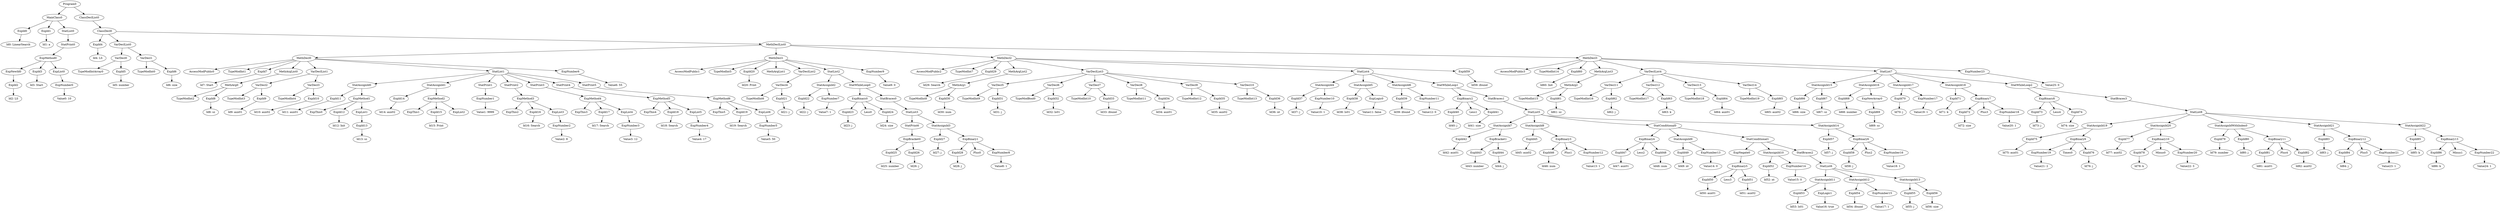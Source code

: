 digraph {
	ordering = out;
	ClassDeclList0 -> ClassDecl0;
	ExpNumber22 -> "Value24: 1";
	ExpBinary13 -> ExpId86;
	ExpBinary13 -> Minus1;
	ExpBinary13 -> ExpNumber22;
	ExpId86 -> "Id86: k";
	StatAssignId22 -> ExpId85;
	StatAssignId22 -> ExpBinary13;
	ExpId85 -> "Id85: k";
	ExpNumber21 -> "Value23: 1";
	ExpBinary12 -> ExpId84;
	ExpBinary12 -> Plus5;
	ExpBinary12 -> ExpNumber21;
	StatAssignId21 -> ExpId83;
	StatAssignId21 -> ExpBinary12;
	ExpId83 -> "Id83: j";
	ExpId82 -> "Id82: aux02";
	ExpBinary11 -> ExpId81;
	ExpBinary11 -> Plus4;
	ExpBinary11 -> ExpId82;
	ExpId79 -> "Id79: number";
	ExpBinary10 -> ExpId78;
	ExpBinary10 -> Minus0;
	ExpBinary10 -> ExpNumber20;
	StatAssignId20 -> ExpId77;
	StatAssignId20 -> ExpBinary10;
	ExpId77 -> "Id77: aux02";
	StatList8 -> StatAssignId19;
	StatList8 -> StatAssignId20;
	StatList8 -> StatAssignIdWithIndex0;
	StatList8 -> StatAssignId21;
	StatList8 -> StatAssignId22;
	ExpId76 -> "Id76: j";
	ExpBinary9 -> ExpNumber19;
	ExpBinary9 -> Times0;
	ExpBinary9 -> ExpId76;
	StatAssignId19 -> ExpId75;
	StatAssignId19 -> ExpBinary9;
	StatWhileLoop2 -> ExpBinary8;
	StatWhileLoop2 -> StatBraces3;
	ExpId31 -> "Id31: j";
	ExpId37 -> "Id37: j";
	ExpId30 -> "Id30: num";
	ExpId54 -> "Id54: ifound";
	ExpId64 -> "Id64: aux01";
	MethArgList2 -> MethArg1;
	ExpId27 -> "Id27: j";
	MethDecl2 -> AccessModPublic2;
	MethDecl2 -> TypeModInt7;
	MethDecl2 -> ExpId29;
	MethDecl2 -> MethArgList2;
	MethDecl2 -> VarDeclList3;
	MethDecl2 -> StatList4;
	MethDecl2 -> ExpId59;
	ExpId48 -> "Id48: num";
	ExpId81 -> "Id81: aux01";
	ExpNumber8 -> "Value8: 1";
	StatAssignId17 -> ExpId70;
	StatAssignId17 -> ExpNumber17;
	ClassDecl0 -> ExpId4;
	ClassDecl0 -> VarDeclList0;
	ClassDecl0 -> MethDeclList0;
	StatAssignId3 -> ExpId27;
	StatAssignId3 -> ExpBinary1;
	ExpId25 -> "Id25: number";
	StatBraces0 -> StatList3;
	StatAssignId1 -> ExpId14;
	StatAssignId1 -> ExpMethod2;
	StatAssignId9 -> ExpId49;
	StatAssignId9 -> ExpNumber13;
	StatAssignId2 -> ExpId22;
	StatAssignId2 -> ExpNumber7;
	ExpId66 -> "Id66: size";
	VarDecl4 -> TypeModInt6;
	VarDecl4 -> ExpId21;
	MethDeclList0 -> MethDecl0;
	MethDeclList0 -> MethDecl1;
	MethDeclList0 -> MethDecl2;
	MethDeclList0 -> MethDecl3;
	ExpId65 -> "Id65: aux02";
	Program0 -> MainClass0;
	Program0 -> ClassDeclList0;
	ExpNumber6 -> "Value6: 55";
	StatPrint5 -> ExpMethod6;
	ExpList6 -> ExpNumber5;
	StatAssignId0 -> ExpId11;
	StatAssignId0 -> ExpMethod1;
	StatAssignId13 -> ExpId55;
	StatAssignId13 -> ExpId56;
	ExpNumber20 -> "Value22: 3";
	ExpNumber5 -> "Value5: 50";
	StatPrint4 -> ExpMethod5;
	MethArg1 -> TypeModInt8;
	MethArg1 -> ExpId30;
	ExpList5 -> ExpNumber4;
	StatList7 -> StatAssignId15;
	StatList7 -> StatAssignId16;
	StatList7 -> StatAssignId17;
	StatList7 -> StatAssignId18;
	StatList7 -> StatWhileLoop2;
	ExpId78 -> "Id78: k";
	VarDeclList0 -> VarDecl0;
	VarDeclList0 -> VarDecl1;
	ExpMethod6 -> ExpThis5;
	ExpMethod6 -> ExpId19;
	ExpMethod6 -> ExpList6;
	StatAssignIdWithIndex0 -> ExpId79;
	StatAssignIdWithIndex0 -> ExpId80;
	StatAssignIdWithIndex0 -> ExpBinary11;
	StatAssignId7 -> ExpId42;
	StatAssignId7 -> ExpBracket1;
	StatList3 -> StatPrint6;
	StatList3 -> StatAssignId3;
	ExpList4 -> ExpNumber3;
	ExpId5 -> "Id5: number";
	ExpId63 -> "Id63: k";
	ExpLogic1 -> "Value16: true";
	MethArg0 -> TypeModInt2;
	MethArg0 -> ExpId8;
	ExpId7 -> "Id7: Start";
	ExpMethod4 -> ExpThis3;
	ExpMethod4 -> ExpId17;
	ExpMethod4 -> ExpList4;
	ExpMethod0 -> ExpNewId0;
	ExpMethod0 -> ExpId3;
	ExpMethod0 -> ExpList0;
	MethDecl0 -> AccessModPublic0;
	MethDecl0 -> TypeModInt1;
	MethDecl0 -> ExpId7;
	MethDecl0 -> MethArgList0;
	MethDecl0 -> VarDeclList1;
	MethDecl0 -> StatList1;
	MethDecl0 -> ExpNumber6;
	ExpNewId0 -> ExpId2;
	ExpId14 -> "Id14: aux02";
	StatPrint1 -> ExpNumber1;
	StatList0 -> StatPrint0;
	ExpId80 -> "Id80: j";
	ExpId11 -> "Id11: aux01";
	ExpId20 -> "Id20: Print";
	ExpNumber23 -> "Value25: 0";
	ExpId33 -> "Id33: ifound";
	MethDecl1 -> AccessModPublic1;
	MethDecl1 -> TypeModInt5;
	MethDecl1 -> ExpId20;
	MethDecl1 -> MethArgList1;
	MethDecl1 -> VarDeclList2;
	MethDecl1 -> StatList2;
	MethDecl1 -> ExpNumber9;
	ExpNumber17 -> "Value19: 1";
	VarDecl1 -> TypeModInt0;
	VarDecl1 -> ExpId6;
	ExpMethod1 -> ExpThis0;
	ExpMethod1 -> ExpId12;
	ExpMethod1 -> ExpList1;
	ExpBinary8 -> ExpId73;
	ExpBinary8 -> Less4;
	ExpBinary8 -> ExpId74;
	ExpId0 -> "Id0: LinearSearch";
	MainClass0 -> ExpId0;
	MainClass0 -> ExpId1;
	MainClass0 -> StatList0;
	ExpNumber7 -> "Value7: 1";
	ExpMethod3 -> ExpThis2;
	ExpMethod3 -> ExpId16;
	ExpMethod3 -> ExpList3;
	ExpId34 -> "Id34: aux01";
	ExpId36 -> "Id36: nt";
	ExpId3 -> "Id3: Start";
	ExpId13 -> "Id13: sz";
	ExpId28 -> "Id28: j";
	ExpId21 -> "Id21: j";
	VarDecl10 -> TypeModInt13;
	VarDecl10 -> ExpId36;
	ExpId26 -> "Id26: j";
	ExpNumber4 -> "Value4: 17";
	ExpId4 -> "Id4: LS";
	VarDecl0 -> TypeModIntArray0;
	VarDecl0 -> ExpId5;
	VarDeclList2 -> VarDecl4;
	ExpList3 -> ExpNumber2;
	StatList5 -> StatAssignId7;
	StatList5 -> StatAssignId8;
	StatList5 -> StatConditional0;
	StatList5 -> StatAssignId14;
	ExpMethod5 -> ExpThis4;
	ExpMethod5 -> ExpId18;
	ExpMethod5 -> ExpList5;
	ExpBinary6 -> ExpId58;
	ExpBinary6 -> Plus2;
	ExpBinary6 -> ExpNumber16;
	StatPrint0 -> ExpMethod0;
	ExpId10 -> "Id10: aux02";
	ExpNumber3 -> "Value3: 12";
	ExpNumber0 -> "Value0: 10";
	VarDecl7 -> TypeModInt10;
	VarDecl7 -> ExpId33;
	ExpBinary0 -> ExpId23;
	ExpBinary0 -> Less0;
	ExpBinary0 -> ExpId24;
	ExpBracket1 -> ExpId43;
	ExpBracket1 -> ExpId44;
	VarDeclList1 -> VarDecl2;
	VarDeclList1 -> VarDecl3;
	MethArgList0 -> MethArg0;
	ExpId9 -> "Id9: aux01";
	ExpId15 -> "Id15: Print";
	ExpId49 -> "Id49: nt";
	ExpId23 -> "Id23: j";
	StatPrint2 -> ExpMethod3;
	StatAssignId5 -> ExpId38;
	StatAssignId5 -> ExpLogic0;
	ExpId75 -> "Id75: aux01";
	ExpId12 -> "Id12: Init";
	ExpId16 -> "Id16: Search";
	ExpBinary1 -> ExpId28;
	ExpBinary1 -> Plus0;
	ExpBinary1 -> ExpNumber8;
	MethArg2 -> TypeModInt15;
	MethArg2 -> ExpId61;
	ExpId1 -> "Id1: a";
	ExpList1 -> ExpId13;
	VarDecl9 -> TypeModInt12;
	VarDecl9 -> ExpId35;
	ExpBinary4 -> ExpId47;
	ExpBinary4 -> Less2;
	ExpBinary4 -> ExpId48;
	StatList1 -> StatAssignId0;
	StatList1 -> StatAssignId1;
	StatList1 -> StatPrint1;
	StatList1 -> StatPrint2;
	StatList1 -> StatPrint3;
	StatList1 -> StatPrint4;
	StatList1 -> StatPrint5;
	VarDecl5 -> TypeModInt9;
	VarDecl5 -> ExpId31;
	StatAssignId11 -> ExpId53;
	StatAssignId11 -> ExpLogic1;
	VarDecl2 -> TypeModInt3;
	VarDecl2 -> ExpId9;
	ExpId24 -> "Id24: size";
	VarDecl13 -> TypeModInt18;
	VarDecl13 -> ExpId64;
	ExpId2 -> "Id2: LS";
	ExpMethod2 -> ExpThis1;
	ExpMethod2 -> ExpId15;
	ExpMethod2 -> ExpList2;
	ExpNumber15 -> "Value17: 1";
	ExpId29 -> "Id29: Search";
	StatWhileLoop0 -> ExpBinary0;
	StatWhileLoop0 -> StatBraces0;
	ExpNumber1 -> "Value1: 9999";
	VarDeclList3 -> VarDecl5;
	VarDeclList3 -> VarDecl6;
	VarDeclList3 -> VarDecl7;
	VarDeclList3 -> VarDecl8;
	VarDeclList3 -> VarDecl9;
	VarDeclList3 -> VarDecl10;
	ExpId17 -> "Id17: Search";
	VarDecl6 -> TypeModBool0;
	VarDecl6 -> ExpId32;
	ExpId84 -> "Id84: j";
	VarDecl8 -> TypeModInt11;
	VarDecl8 -> ExpId34;
	ExpBracket0 -> ExpId25;
	ExpBracket0 -> ExpId26;
	ExpId35 -> "Id35: aux02";
	StatAssignId4 -> ExpId37;
	StatAssignId4 -> ExpNumber10;
	StatList4 -> StatAssignId4;
	StatList4 -> StatAssignId5;
	StatList4 -> StatAssignId6;
	StatList4 -> StatWhileLoop1;
	ExpId38 -> "Id38: ls01";
	ExpNumber18 -> "Value20: 1";
	ExpLogic0 -> "Value11: false";
	ExpId39 -> "Id39: ifound";
	StatAssignId14 -> ExpId57;
	StatAssignId14 -> ExpBinary6;
	VarDecl3 -> TypeModInt4;
	VarDecl3 -> ExpId10;
	ExpId73 -> "Id73: j";
	StatAssignId6 -> ExpId39;
	StatAssignId6 -> ExpNumber11;
	ExpNumber11 -> "Value12: 0";
	ExpBinary2 -> ExpId40;
	ExpBinary2 -> Less1;
	ExpBinary2 -> ExpId41;
	ExpId41 -> "Id41: size";
	ExpNumber9 -> "Value9: 0";
	ExpId19 -> "Id19: Search";
	StatWhileLoop1 -> ExpBinary2;
	StatWhileLoop1 -> StatBraces1;
	ExpId42 -> "Id42: aux01";
	ExpId44 -> "Id44: j";
	StatAssignId8 -> ExpId45;
	StatAssignId8 -> ExpBinary3;
	ExpList0 -> ExpNumber0;
	ExpId46 -> "Id46: num";
	StatPrint6 -> ExpBracket0;
	ExpBinary3 -> ExpId46;
	ExpBinary3 -> Plus1;
	ExpBinary3 -> ExpNumber12;
	ExpNumber12 -> "Value13: 1";
	ExpId47 -> "Id47: aux01";
	StatConditional0 -> ExpBinary4;
	StatConditional0 -> StatAssignId9;
	StatConditional0 -> StatConditional1;
	ExpId53 -> "Id53: ls01";
	ExpNumber10 -> "Value10: 1";
	ExpNumber13 -> "Value14: 0";
	ExpId61 -> "Id61: sz";
	ExpId50 -> "Id50: aux01";
	ExpId51 -> "Id51: aux02";
	ExpNegate0 -> ExpBinary5;
	StatConditional1 -> ExpNegate0;
	StatConditional1 -> StatAssignId10;
	StatConditional1 -> StatBraces2;
	VarDecl11 -> TypeModInt16;
	VarDecl11 -> ExpId62;
	ExpId52 -> "Id52: nt";
	StatAssignId10 -> ExpId52;
	StatAssignId10 -> ExpNumber14;
	ExpNumber14 -> "Value15: 0";
	ExpNumber19 -> "Value21: 2";
	ExpId58 -> "Id58: j";
	StatBraces3 -> StatList8;
	ExpId22 -> "Id22: j";
	StatPrint3 -> ExpMethod4;
	StatList6 -> StatAssignId11;
	StatList6 -> StatAssignId12;
	StatList6 -> StatAssignId13;
	ExpId32 -> "Id32: ls01";
	StatAssignId12 -> ExpId54;
	StatAssignId12 -> ExpNumber15;
	ExpId18 -> "Id18: Search";
	ExpId55 -> "Id55: j";
	ExpId56 -> "Id56: size";
	StatBraces2 -> StatList6;
	ExpNumber2 -> "Value2: 8";
	ExpId57 -> "Id57: j";
	ExpNumber16 -> "Value18: 1";
	ExpId8 -> "Id8: sz";
	StatBraces1 -> StatList5;
	ExpId59 -> "Id59: ifound";
	MethDecl3 -> AccessModPublic3;
	MethDecl3 -> TypeModInt14;
	MethDecl3 -> ExpId60;
	MethDecl3 -> MethArgList3;
	MethDecl3 -> VarDeclList4;
	MethDecl3 -> StatList7;
	MethDecl3 -> ExpNumber23;
	StatList2 -> StatAssignId2;
	StatList2 -> StatWhileLoop0;
	ExpId60 -> "Id60: Init";
	ExpId40 -> "Id40: j";
	MethArgList3 -> MethArg2;
	ExpId62 -> "Id62: j";
	VarDeclList4 -> VarDecl11;
	VarDeclList4 -> VarDecl12;
	VarDeclList4 -> VarDecl13;
	VarDeclList4 -> VarDecl14;
	StatAssignId18 -> ExpId71;
	StatAssignId18 -> ExpBinary7;
	ExpId45 -> "Id45: aux02";
	VarDecl12 -> TypeModInt17;
	VarDecl12 -> ExpId63;
	StatAssignId15 -> ExpId66;
	StatAssignId15 -> ExpId67;
	ExpId67 -> "Id67: sz";
	ExpId6 -> "Id6: size";
	ExpId68 -> "Id68: number";
	StatAssignId16 -> ExpId68;
	StatAssignId16 -> ExpNewArray0;
	VarDecl14 -> TypeModInt19;
	VarDecl14 -> ExpId65;
	ExpId69 -> "Id69: sz";
	ExpNewArray0 -> ExpId69;
	ExpId70 -> "Id70: j";
	ExpId43 -> "Id43: number";
	ExpId71 -> "Id71: k";
	ExpId72 -> "Id72: size";
	ExpBinary5 -> ExpId50;
	ExpBinary5 -> Less3;
	ExpBinary5 -> ExpId51;
	ExpBinary7 -> ExpId72;
	ExpBinary7 -> Plus3;
	ExpBinary7 -> ExpNumber18;
	ExpId74 -> "Id74: size";
}

